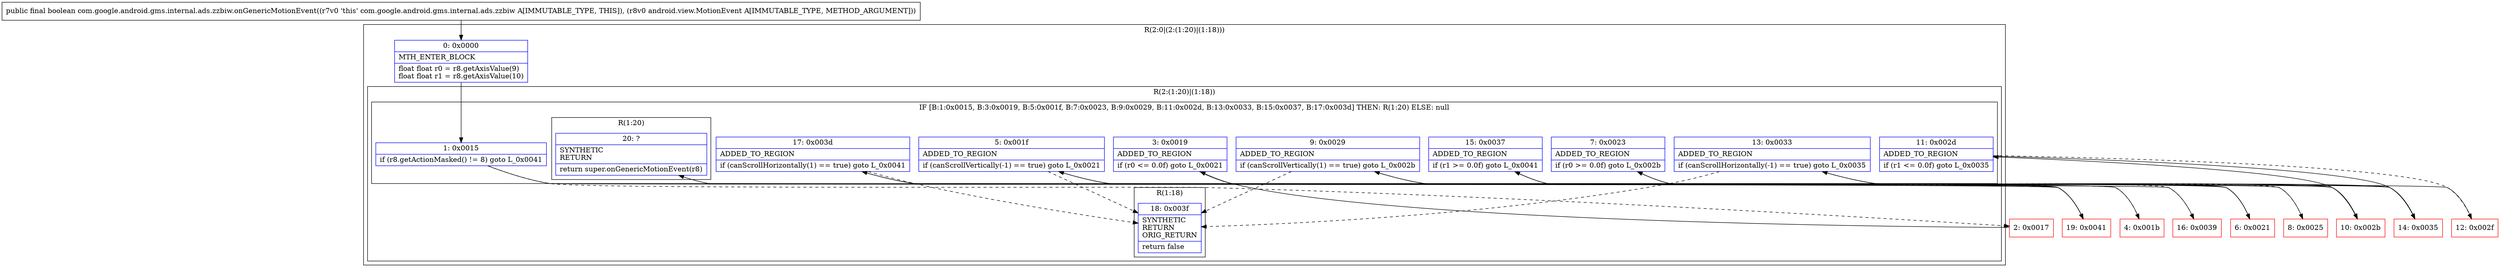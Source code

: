 digraph "CFG forcom.google.android.gms.internal.ads.zzbiw.onGenericMotionEvent(Landroid\/view\/MotionEvent;)Z" {
subgraph cluster_Region_301224707 {
label = "R(2:0|(2:(1:20)|(1:18)))";
node [shape=record,color=blue];
Node_0 [shape=record,label="{0\:\ 0x0000|MTH_ENTER_BLOCK\l|float float r0 = r8.getAxisValue(9)\lfloat float r1 = r8.getAxisValue(10)\l}"];
subgraph cluster_Region_448525114 {
label = "R(2:(1:20)|(1:18))";
node [shape=record,color=blue];
subgraph cluster_IfRegion_117656419 {
label = "IF [B:1:0x0015, B:3:0x0019, B:5:0x001f, B:7:0x0023, B:9:0x0029, B:11:0x002d, B:13:0x0033, B:15:0x0037, B:17:0x003d] THEN: R(1:20) ELSE: null";
node [shape=record,color=blue];
Node_1 [shape=record,label="{1\:\ 0x0015|if (r8.getActionMasked() != 8) goto L_0x0041\l}"];
Node_3 [shape=record,label="{3\:\ 0x0019|ADDED_TO_REGION\l|if (r0 \<= 0.0f) goto L_0x0021\l}"];
Node_5 [shape=record,label="{5\:\ 0x001f|ADDED_TO_REGION\l|if (canScrollVertically(\-1) == true) goto L_0x0021\l}"];
Node_7 [shape=record,label="{7\:\ 0x0023|ADDED_TO_REGION\l|if (r0 \>= 0.0f) goto L_0x002b\l}"];
Node_9 [shape=record,label="{9\:\ 0x0029|ADDED_TO_REGION\l|if (canScrollVertically(1) == true) goto L_0x002b\l}"];
Node_11 [shape=record,label="{11\:\ 0x002d|ADDED_TO_REGION\l|if (r1 \<= 0.0f) goto L_0x0035\l}"];
Node_13 [shape=record,label="{13\:\ 0x0033|ADDED_TO_REGION\l|if (canScrollHorizontally(\-1) == true) goto L_0x0035\l}"];
Node_15 [shape=record,label="{15\:\ 0x0037|ADDED_TO_REGION\l|if (r1 \>= 0.0f) goto L_0x0041\l}"];
Node_17 [shape=record,label="{17\:\ 0x003d|ADDED_TO_REGION\l|if (canScrollHorizontally(1) == true) goto L_0x0041\l}"];
subgraph cluster_Region_744703976 {
label = "R(1:20)";
node [shape=record,color=blue];
Node_20 [shape=record,label="{20\:\ ?|SYNTHETIC\lRETURN\l|return super.onGenericMotionEvent(r8)\l}"];
}
}
subgraph cluster_Region_261500208 {
label = "R(1:18)";
node [shape=record,color=blue];
Node_18 [shape=record,label="{18\:\ 0x003f|SYNTHETIC\lRETURN\lORIG_RETURN\l|return false\l}"];
}
}
}
Node_2 [shape=record,color=red,label="{2\:\ 0x0017}"];
Node_4 [shape=record,color=red,label="{4\:\ 0x001b}"];
Node_6 [shape=record,color=red,label="{6\:\ 0x0021}"];
Node_8 [shape=record,color=red,label="{8\:\ 0x0025}"];
Node_10 [shape=record,color=red,label="{10\:\ 0x002b}"];
Node_12 [shape=record,color=red,label="{12\:\ 0x002f}"];
Node_14 [shape=record,color=red,label="{14\:\ 0x0035}"];
Node_16 [shape=record,color=red,label="{16\:\ 0x0039}"];
Node_19 [shape=record,color=red,label="{19\:\ 0x0041}"];
MethodNode[shape=record,label="{public final boolean com.google.android.gms.internal.ads.zzbiw.onGenericMotionEvent((r7v0 'this' com.google.android.gms.internal.ads.zzbiw A[IMMUTABLE_TYPE, THIS]), (r8v0 android.view.MotionEvent A[IMMUTABLE_TYPE, METHOD_ARGUMENT])) }"];
MethodNode -> Node_0;
Node_0 -> Node_1;
Node_1 -> Node_2[style=dashed];
Node_1 -> Node_19;
Node_3 -> Node_4[style=dashed];
Node_3 -> Node_6;
Node_5 -> Node_6;
Node_5 -> Node_18[style=dashed];
Node_7 -> Node_8[style=dashed];
Node_7 -> Node_10;
Node_9 -> Node_10;
Node_9 -> Node_18[style=dashed];
Node_11 -> Node_12[style=dashed];
Node_11 -> Node_14;
Node_13 -> Node_14;
Node_13 -> Node_18[style=dashed];
Node_15 -> Node_16[style=dashed];
Node_15 -> Node_19;
Node_17 -> Node_18[style=dashed];
Node_17 -> Node_19;
Node_2 -> Node_3;
Node_4 -> Node_5;
Node_6 -> Node_7;
Node_8 -> Node_9;
Node_10 -> Node_11;
Node_12 -> Node_13;
Node_14 -> Node_15;
Node_16 -> Node_17;
Node_19 -> Node_20;
}


